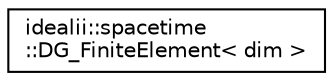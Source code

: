 digraph "Graphical Class Hierarchy"
{
 // LATEX_PDF_SIZE
  edge [fontname="Helvetica",fontsize="10",labelfontname="Helvetica",labelfontsize="10"];
  node [fontname="Helvetica",fontsize="10",shape=record];
  rankdir="LR";
  Node0 [label="idealii::spacetime\l::DG_FiniteElement\< dim \>",height=0.2,width=0.4,color="black", fillcolor="white", style="filled",URL="$classidealii_1_1spacetime_1_1DG__FiniteElement.html",tooltip="A class for dG elements in time and arbitrary elements in space."];
}
